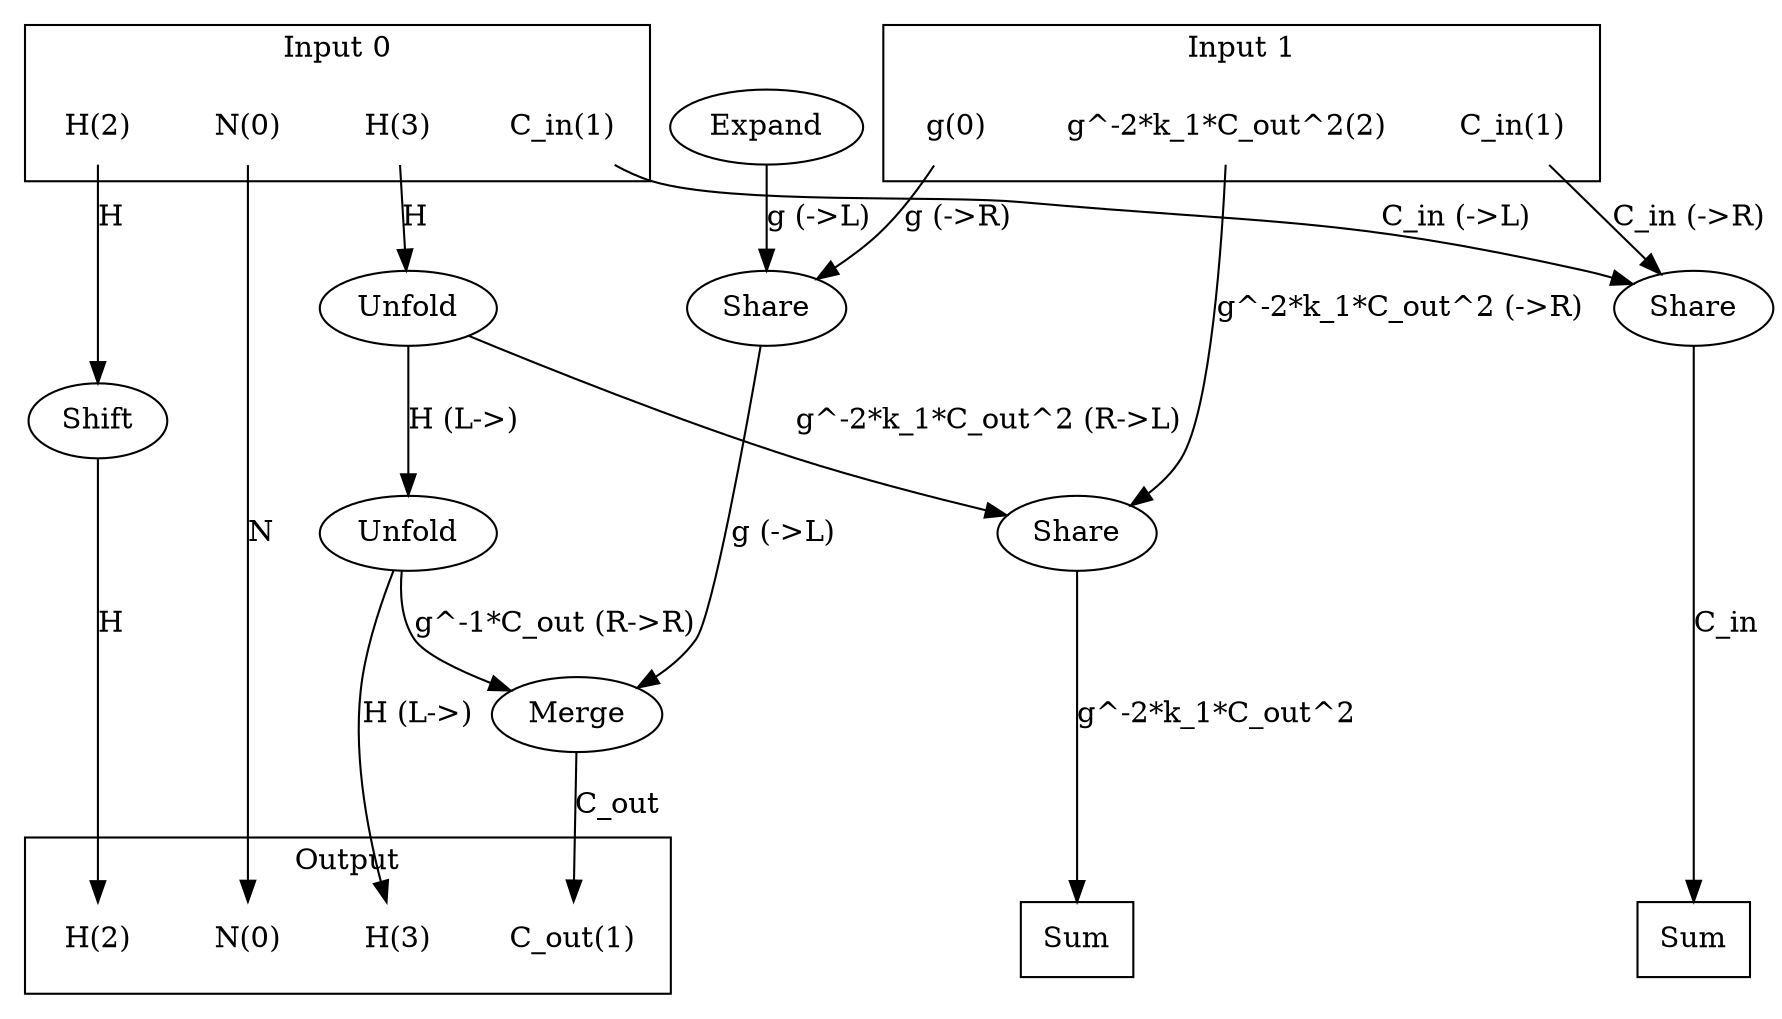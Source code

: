 digraph kernel_generated {
newrank = true;
op_0x55672bdfa710 [label="Share"];
op_0x55672bdfa760 [label="Share"];
op_0x55672bdfa7b0 [label="Share"];
op_0x55672bdfaab8 [label="Expand"];
op_0x55672bdfb280 [label="Shift"];
op_0x55672bdfbdb0 [label="Merge"];
op_0x55672bdfccc0 [label="Unfold"];
op_0x55672bdfcd00 [label="Unfold"];
reduce_0x7f527800e0d8 [label="Sum", shape=box];
reduce_0x7f52780077d8 [label="Sum", shape=box];
subgraph cluster_out {
label = "Output";
out_0 [label="N(0)", shape=none];
out_1 [label="C_out(1)", shape=none];
out_2 [label="H(2)", shape=none];
out_3 [label="H(3)", shape=none];
}
{ rank = same;
reduce_0x7f527800e0d8;
reduce_0x7f52780077d8;
out_0;
out_1;
out_2;
out_3;
}
subgraph cluster_in_0 {
label = "Input 0";
in_0_0 [label="N(0)", shape=none];
in_0_1 [label="C_in(1)", shape=none];
in_0_2 [label="H(2)", shape=none];
in_0_3 [label="H(3)", shape=none];
}
subgraph cluster_in_1 {
label = "Input 1";
in_1_0 [label="g(0)", shape=none];
in_1_1 [label="C_in(1)", shape=none];
in_1_2 [label="g^-2*k_1*C_out^2(2)", shape=none];
}
{ rank = same;
in_0_0;
in_0_1;
in_0_2;
in_0_3;
in_1_0;
in_1_1;
in_1_2;
}
in_0_0 -> out_0 [label="N"];
in_0_1 -> op_0x55672bdfa710 [label="C_in (->L)"];
in_0_2 -> op_0x55672bdfb280 [label="H"];
in_0_3 -> op_0x55672bdfcd00 [label="H"];
in_1_0 -> op_0x55672bdfa760 [label="g (->R)"];
in_1_1 -> op_0x55672bdfa710 [label="C_in (->R)"];
in_1_2 -> op_0x55672bdfa7b0 [label="g^-2*k_1*C_out^2 (->R)"];
op_0x55672bdfbdb0 -> out_1 [label="C_out"];
op_0x55672bdfb280 -> out_2 [label="H"];
op_0x55672bdfccc0 -> out_3 [label="H (L->)"];
op_0x55672bdfaab8 -> op_0x55672bdfa760 [label="g (->L)"];
op_0x55672bdfcd00 -> op_0x55672bdfa7b0 [label="g^-2*k_1*C_out^2 (R->L)"];
op_0x55672bdfa760 -> op_0x55672bdfbdb0 [label="g (->L)"];
op_0x55672bdfccc0 -> op_0x55672bdfbdb0 [label="g^-1*C_out (R->R)"];
op_0x55672bdfcd00 -> op_0x55672bdfccc0 [label="H (L->)"];
op_0x55672bdfa710 -> reduce_0x7f52780077d8 [label="C_in"];
op_0x55672bdfa7b0 -> reduce_0x7f527800e0d8 [label="g^-2*k_1*C_out^2"];
}
